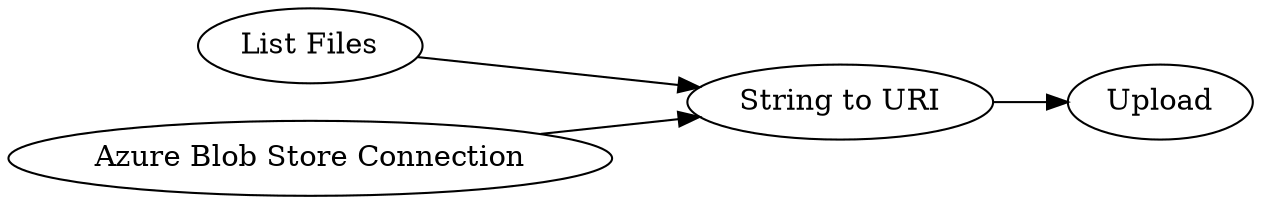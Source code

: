 digraph {
	179 [label="List Files"]
	181 [label="Azure Blob Store Connection"]
	104 [label="String to URI"]
	182 [label=Upload]
	104 -> 182
	179 -> 104
	181 -> 104
	rankdir=LR
}
